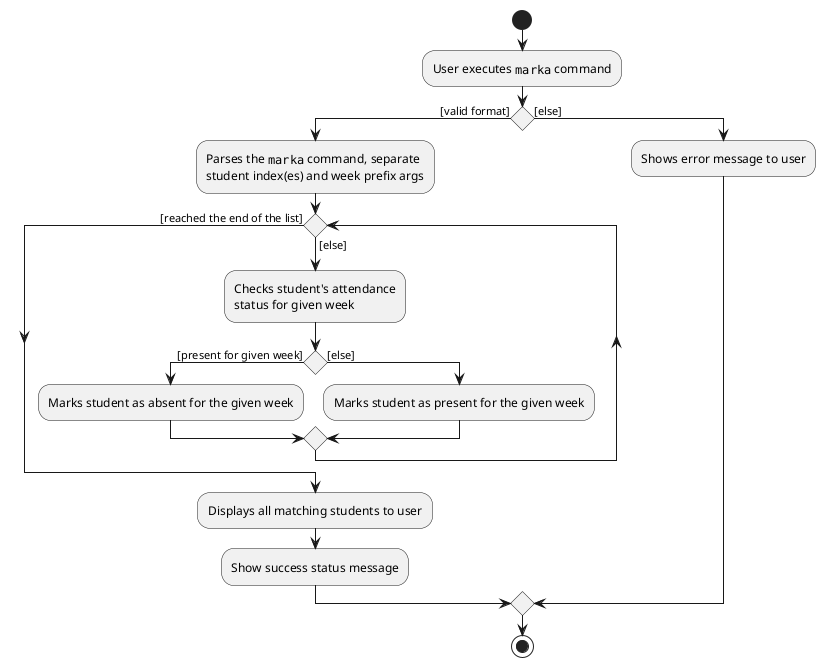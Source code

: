 @startuml
'https://plantuml.com/activity-diagram-beta

start

:User executes ""marka"" command;

if () then ([valid format])
    :Parses the ""marka"" command, separate
    student index(es) and week prefix args;

    while () is ([else])

    :Checks student's attendance
    status for given week;

    if () then ([present for given week])
    :Marks student as absent for the given week;

    else ([else])
    :Marks student as present for the given week;

    endif

    endwhile ([reached the end of the list])

    :Displays all matching students to user;
    :Show success status message;

else ([else])

    :Shows error message to user;

endif

stop

@enduml
